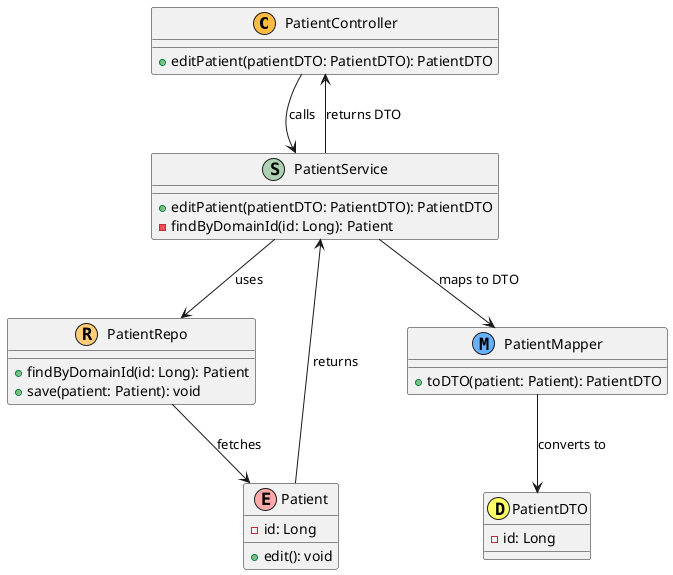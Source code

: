 @startuml

!define ENTITY(x) class x << (E,#FFAAAA) >>
!define SERVICE(x) class x << (S,#ADD1B2) >>
!define CONTROLLER(x) class x << (C,#FFBB44) >>
!define REPOSITORY(x) class x << (R,#FFCC77) >>
!define MAPPER(x) class x << (M,#66B2FF) >>
!define DTO(x) class x << (D,#FFFF66) >>

CONTROLLER(PatientController) {
    +editPatient(patientDTO: PatientDTO): PatientDTO
}

SERVICE(PatientService) {
    +editPatient(patientDTO: PatientDTO): PatientDTO
    -findByDomainId(id: Long): Patient
}

ENTITY(Patient) {
    -id: Long
    +edit(): void
}

REPOSITORY(PatientRepo) {
    +findByDomainId(id: Long): Patient
    +save(patient: Patient): void
}

DTO(PatientDTO) {
    -id: Long
}

MAPPER(PatientMapper) {
    +toDTO(patient: Patient): PatientDTO
}

PatientController --> PatientService : calls
PatientService --> PatientRepo : uses
PatientService --> PatientMapper : maps to DTO
PatientRepo --> Patient : fetches
Patient --> PatientService : returns
PatientMapper --> PatientDTO : converts to
PatientService --> PatientController : returns DTO

@enduml
